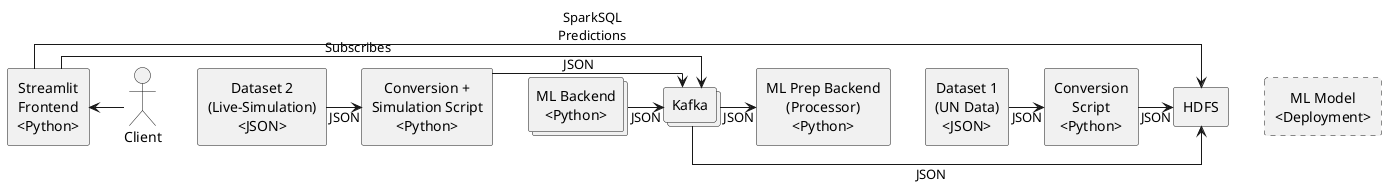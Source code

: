 @startuml
hide stereotype
<style>
.dashed {
    LineStyle 5
    FontColor Black
}
</style>
skinparam linetype ortho
skinparam defaultTextAlignment center
skinparam componentStyle rectangle
actor Client as client
component "Conversion +\nSimulation Script\n<Python>" as conversionSim
component "Dataset 2\n(Live-Simulation)\n<JSON>" as dataset2
collections "Kafka" as kafka
component HDFS as hdfs
collections "ML Backend\n<Python>" as ml
component "ML Prep Backend\n(Processor)\n<Python>" as mlPrep
component "Dataset 1\n(UN Data)\n<JSON>" as dataset1
component "Conversion\nScript\n<Python>" as conversion
component "Streamlit\nFrontend\n<Python>" as streamlit
rectangle "ML Model\n<Deployment>" as model <<dashed>>

client -left-> streamlit
dataset2 -> conversionSim: JSON
streamlit -> hdfs: SparkSQL\nPredictions
streamlit -> kafka: Subscribes
conversionSim -> kafka: JSON
kafka -> hdfs: JSON
kafka -> mlPrep: JSON
ml -> kafka: JSON

dataset1 -> conversion: JSON
conversion -> hdfs: JSON

' kafka -down-> mlPrep: JSON
' hdfs -> ml
' hdfs -left-> mlPrep
' mlPrep -> hdfs
' streamlit -> hdfs: SparkSQL Predictions

' hdfs .- model
' model .> ml


' dataset1 -> conversion: JSON
' conversion -up-> hdfs: JSON
@enduml